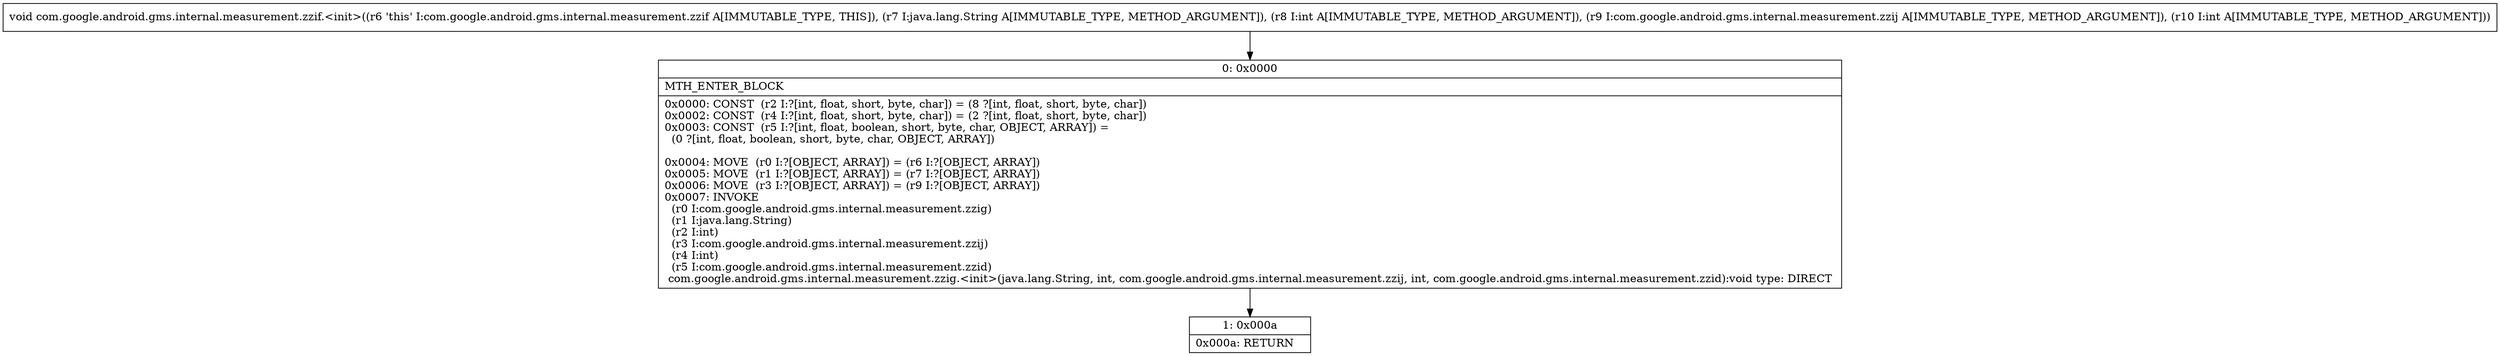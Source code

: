 digraph "CFG forcom.google.android.gms.internal.measurement.zzif.\<init\>(Ljava\/lang\/String;ILcom\/google\/android\/gms\/internal\/measurement\/zzij;I)V" {
Node_0 [shape=record,label="{0\:\ 0x0000|MTH_ENTER_BLOCK\l|0x0000: CONST  (r2 I:?[int, float, short, byte, char]) = (8 ?[int, float, short, byte, char]) \l0x0002: CONST  (r4 I:?[int, float, short, byte, char]) = (2 ?[int, float, short, byte, char]) \l0x0003: CONST  (r5 I:?[int, float, boolean, short, byte, char, OBJECT, ARRAY]) = \l  (0 ?[int, float, boolean, short, byte, char, OBJECT, ARRAY])\l \l0x0004: MOVE  (r0 I:?[OBJECT, ARRAY]) = (r6 I:?[OBJECT, ARRAY]) \l0x0005: MOVE  (r1 I:?[OBJECT, ARRAY]) = (r7 I:?[OBJECT, ARRAY]) \l0x0006: MOVE  (r3 I:?[OBJECT, ARRAY]) = (r9 I:?[OBJECT, ARRAY]) \l0x0007: INVOKE  \l  (r0 I:com.google.android.gms.internal.measurement.zzig)\l  (r1 I:java.lang.String)\l  (r2 I:int)\l  (r3 I:com.google.android.gms.internal.measurement.zzij)\l  (r4 I:int)\l  (r5 I:com.google.android.gms.internal.measurement.zzid)\l com.google.android.gms.internal.measurement.zzig.\<init\>(java.lang.String, int, com.google.android.gms.internal.measurement.zzij, int, com.google.android.gms.internal.measurement.zzid):void type: DIRECT \l}"];
Node_1 [shape=record,label="{1\:\ 0x000a|0x000a: RETURN   \l}"];
MethodNode[shape=record,label="{void com.google.android.gms.internal.measurement.zzif.\<init\>((r6 'this' I:com.google.android.gms.internal.measurement.zzif A[IMMUTABLE_TYPE, THIS]), (r7 I:java.lang.String A[IMMUTABLE_TYPE, METHOD_ARGUMENT]), (r8 I:int A[IMMUTABLE_TYPE, METHOD_ARGUMENT]), (r9 I:com.google.android.gms.internal.measurement.zzij A[IMMUTABLE_TYPE, METHOD_ARGUMENT]), (r10 I:int A[IMMUTABLE_TYPE, METHOD_ARGUMENT])) }"];
MethodNode -> Node_0;
Node_0 -> Node_1;
}

